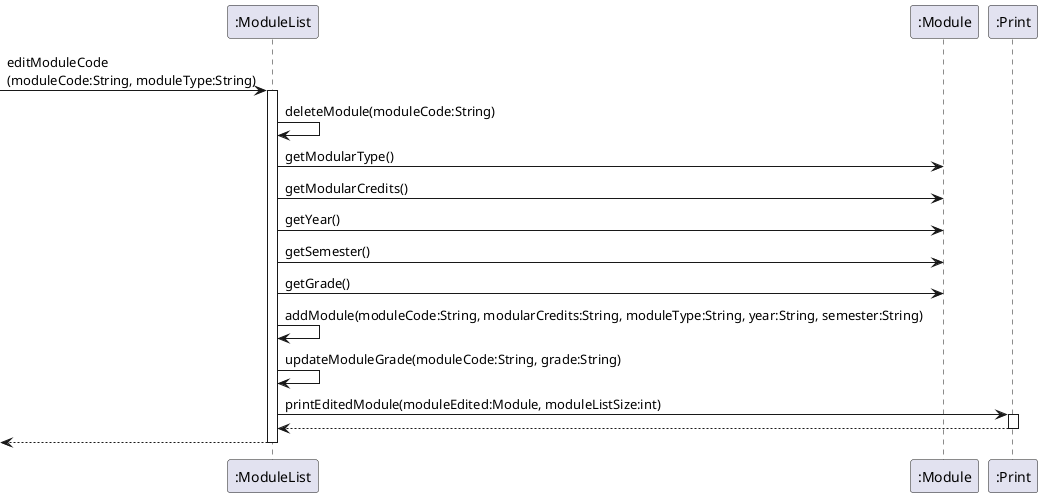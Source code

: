 @startuml
participant ":ModuleList" as ML
participant ":Module" as Mod
participant ":Print" as Print

[->ML : editModuleCode\n(moduleCode:String, moduleType:String)
 activate ML
        ML -> ML: deleteModule(moduleCode:String)
        ML -> Mod: getModularType()
        ML -> Mod: getModularCredits()
        ML -> Mod: getYear()
        ML -> Mod: getSemester()
        ML -> Mod: getGrade()

        ML -> ML: addModule(moduleCode:String, modularCredits:String, moduleType:String, year:String, semester:String)
        ML -> ML: updateModuleGrade(moduleCode:String, grade:String)
        ML -> Print : printEditedModule(moduleEdited:Module, moduleListSize:int)
        activate Print
        Print --> ML
        deactivate Print
ML-->[
deactivate ML
@enduml
